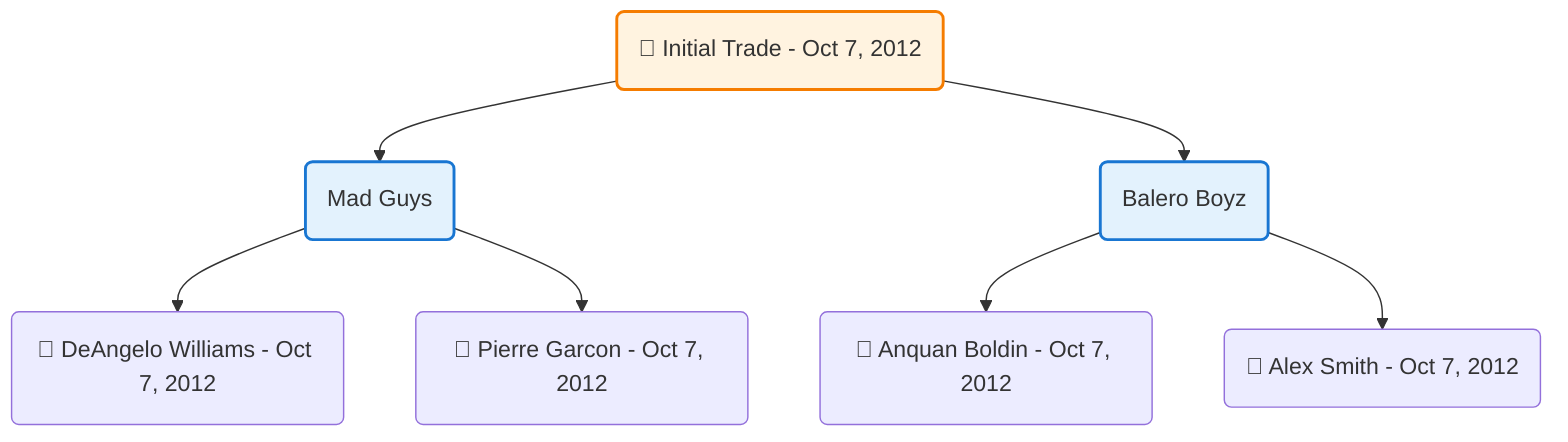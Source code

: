 flowchart TD

    TRADE_MAIN("🔄 Initial Trade - Oct 7, 2012")
    TEAM_1("Mad Guys")
    TEAM_2("Balero Boyz")
    NODE_8e5afa89-1ed1-4e71-8f55-065757ae67fb("🔄 DeAngelo Williams - Oct 7, 2012")
    NODE_7c7d1013-d209-4f64-a102-759d1d9c7bff("🔄 Anquan Boldin - Oct 7, 2012")
    NODE_8d5d0ddc-8fa5-4dc5-ab6e-98525186d598("🔄 Pierre Garcon - Oct 7, 2012")
    NODE_b1fe67f8-1941-4b51-bea5-af4fff82854d("🔄 Alex Smith - Oct 7, 2012")

    TRADE_MAIN --> TEAM_1
    TRADE_MAIN --> TEAM_2
    TEAM_1 --> NODE_8e5afa89-1ed1-4e71-8f55-065757ae67fb
    TEAM_2 --> NODE_7c7d1013-d209-4f64-a102-759d1d9c7bff
    TEAM_1 --> NODE_8d5d0ddc-8fa5-4dc5-ab6e-98525186d598
    TEAM_2 --> NODE_b1fe67f8-1941-4b51-bea5-af4fff82854d

    %% Node styling
    classDef teamNode fill:#e3f2fd,stroke:#1976d2,stroke-width:2px
    classDef tradeNode fill:#fff3e0,stroke:#f57c00,stroke-width:2px
    classDef playerNode fill:#f3e5f5,stroke:#7b1fa2,stroke-width:1px
    classDef nonRootPlayerNode fill:#f5f5f5,stroke:#757575,stroke-width:1px
    classDef endNode fill:#ffebee,stroke:#c62828,stroke-width:2px
    classDef waiverNode fill:#e8f5e8,stroke:#388e3c,stroke-width:2px
    classDef championshipNode fill:#fff9c4,stroke:#f57f17,stroke-width:3px

    class TEAM_1,TEAM_2 teamNode
    class TRADE_MAIN tradeNode